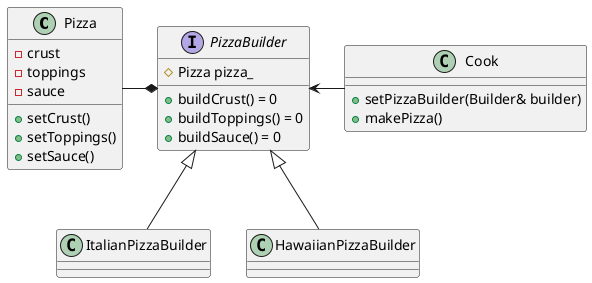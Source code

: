 @startuml

class Pizza {
  -crust
  -toppings
  -sauce
  +setCrust()
  +setToppings()
  +setSauce()
}

interface PizzaBuilder {
  #Pizza pizza_
  +buildCrust() = 0
  +buildToppings() = 0
  +buildSauce() = 0
}

class ItalianPizzaBuilder {
}

class HawaiianPizzaBuilder {
}

class Cook {
  +setPizzaBuilder(Builder& builder)
  +makePizza()
}

PizzaBuilder *-left- Pizza
PizzaBuilder <|-- ItalianPizzaBuilder
PizzaBuilder <|-- HawaiianPizzaBuilder
Cook -left-> PizzaBuilder

@enduml
